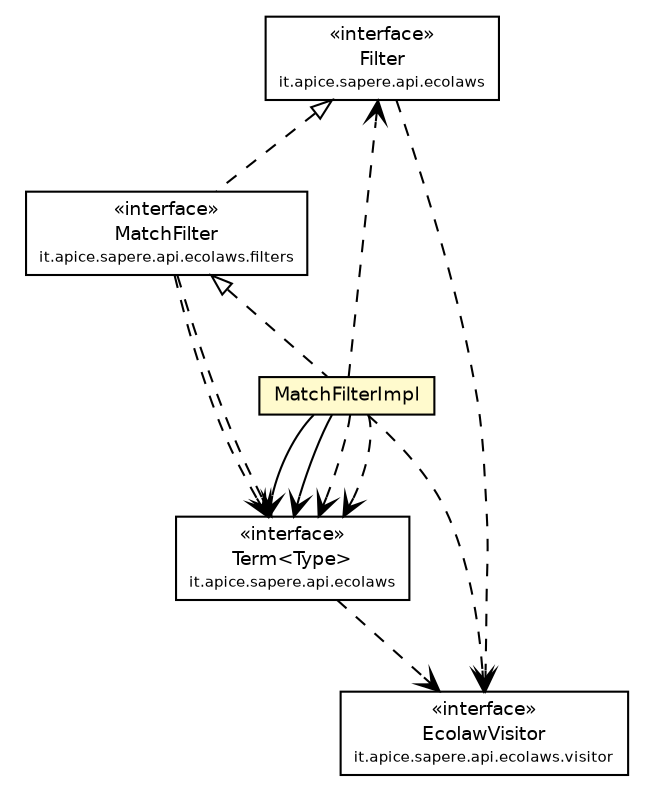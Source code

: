 #!/usr/local/bin/dot
#
# Class diagram 
# Generated by UmlGraph version 4.4 (http://www.spinellis.gr/sw/umlgraph)
#

digraph G {
	edge [fontname="Helvetica",fontsize=10,labelfontname="Helvetica",labelfontsize=10];
	node [fontname="Helvetica",fontsize=10,shape=plaintext];
	// it.apice.sapere.api.ecolaws.Term<Type>
	c38345 [label=<<table border="0" cellborder="1" cellspacing="0" cellpadding="2" port="p" href="../../Term.html">
		<tr><td><table border="0" cellspacing="0" cellpadding="1">
			<tr><td> &laquo;interface&raquo; </td></tr>
			<tr><td> Term&lt;Type&gt; </td></tr>
			<tr><td><font point-size="7.0"> it.apice.sapere.api.ecolaws </font></td></tr>
		</table></td></tr>
		</table>>, fontname="Helvetica", fontcolor="black", fontsize=9.0];
	// it.apice.sapere.api.ecolaws.Filter
	c38349 [label=<<table border="0" cellborder="1" cellspacing="0" cellpadding="2" port="p" href="../../Filter.html">
		<tr><td><table border="0" cellspacing="0" cellpadding="1">
			<tr><td> &laquo;interface&raquo; </td></tr>
			<tr><td> Filter </td></tr>
			<tr><td><font point-size="7.0"> it.apice.sapere.api.ecolaws </font></td></tr>
		</table></td></tr>
		</table>>, fontname="Helvetica", fontcolor="black", fontsize=9.0];
	// it.apice.sapere.api.ecolaws.filters.MatchFilter
	c38353 [label=<<table border="0" cellborder="1" cellspacing="0" cellpadding="2" port="p" href="../../filters/MatchFilter.html">
		<tr><td><table border="0" cellspacing="0" cellpadding="1">
			<tr><td> &laquo;interface&raquo; </td></tr>
			<tr><td> MatchFilter </td></tr>
			<tr><td><font point-size="7.0"> it.apice.sapere.api.ecolaws.filters </font></td></tr>
		</table></td></tr>
		</table>>, fontname="Helvetica", fontcolor="black", fontsize=9.0];
	// it.apice.sapere.api.ecolaws.visitor.EcolawVisitor
	c38380 [label=<<table border="0" cellborder="1" cellspacing="0" cellpadding="2" port="p" href="../../visitor/EcolawVisitor.html">
		<tr><td><table border="0" cellspacing="0" cellpadding="1">
			<tr><td> &laquo;interface&raquo; </td></tr>
			<tr><td> EcolawVisitor </td></tr>
			<tr><td><font point-size="7.0"> it.apice.sapere.api.ecolaws.visitor </font></td></tr>
		</table></td></tr>
		</table>>, fontname="Helvetica", fontcolor="black", fontsize=9.0];
	// it.apice.sapere.api.ecolaws.filter.impl.MatchFilterImpl
	c38440 [label=<<table border="0" cellborder="1" cellspacing="0" cellpadding="2" port="p" bgcolor="lemonChiffon" href="./MatchFilterImpl.html">
		<tr><td><table border="0" cellspacing="0" cellpadding="1">
			<tr><td> MatchFilterImpl </td></tr>
		</table></td></tr>
		</table>>, fontname="Helvetica", fontcolor="black", fontsize=9.0];
	//it.apice.sapere.api.ecolaws.filters.MatchFilter implements it.apice.sapere.api.ecolaws.Filter
	c38349:p -> c38353:p [dir=back,arrowtail=empty,style=dashed];
	//it.apice.sapere.api.ecolaws.filter.impl.MatchFilterImpl implements it.apice.sapere.api.ecolaws.filters.MatchFilter
	c38353:p -> c38440:p [dir=back,arrowtail=empty,style=dashed];
	// it.apice.sapere.api.ecolaws.filter.impl.MatchFilterImpl NAVASSOC it.apice.sapere.api.ecolaws.Term<Type>
	c38440:p -> c38345:p [taillabel="", label="", headlabel="", fontname="Helvetica", fontcolor="black", fontsize=10.0, color="black", arrowhead=open];
	// it.apice.sapere.api.ecolaws.filter.impl.MatchFilterImpl NAVASSOC it.apice.sapere.api.ecolaws.Term<Type>
	c38440:p -> c38345:p [taillabel="", label="", headlabel="", fontname="Helvetica", fontcolor="black", fontsize=10.0, color="black", arrowhead=open];
	// it.apice.sapere.api.ecolaws.Term<Type> DEPEND it.apice.sapere.api.ecolaws.visitor.EcolawVisitor
	c38345:p -> c38380:p [taillabel="", label="", headlabel="", fontname="Helvetica", fontcolor="black", fontsize=10.0, color="black", arrowhead=open, style=dashed];
	// it.apice.sapere.api.ecolaws.Filter DEPEND it.apice.sapere.api.ecolaws.visitor.EcolawVisitor
	c38349:p -> c38380:p [taillabel="", label="", headlabel="", fontname="Helvetica", fontcolor="black", fontsize=10.0, color="black", arrowhead=open, style=dashed];
	// it.apice.sapere.api.ecolaws.filters.MatchFilter DEPEND it.apice.sapere.api.ecolaws.Term<Type>
	c38353:p -> c38345:p [taillabel="", label="", headlabel="", fontname="Helvetica", fontcolor="black", fontsize=10.0, color="black", arrowhead=open, style=dashed];
	// it.apice.sapere.api.ecolaws.filters.MatchFilter DEPEND it.apice.sapere.api.ecolaws.Term<Type>
	c38353:p -> c38345:p [taillabel="", label="", headlabel="", fontname="Helvetica", fontcolor="black", fontsize=10.0, color="black", arrowhead=open, style=dashed];
	// it.apice.sapere.api.ecolaws.filter.impl.MatchFilterImpl DEPEND it.apice.sapere.api.ecolaws.Term<Type>
	c38440:p -> c38345:p [taillabel="", label="", headlabel="", fontname="Helvetica", fontcolor="black", fontsize=10.0, color="black", arrowhead=open, style=dashed];
	// it.apice.sapere.api.ecolaws.filter.impl.MatchFilterImpl DEPEND it.apice.sapere.api.ecolaws.Term<Type>
	c38440:p -> c38345:p [taillabel="", label="", headlabel="", fontname="Helvetica", fontcolor="black", fontsize=10.0, color="black", arrowhead=open, style=dashed];
	// it.apice.sapere.api.ecolaws.filter.impl.MatchFilterImpl DEPEND it.apice.sapere.api.ecolaws.visitor.EcolawVisitor
	c38440:p -> c38380:p [taillabel="", label="", headlabel="", fontname="Helvetica", fontcolor="black", fontsize=10.0, color="black", arrowhead=open, style=dashed];
	// it.apice.sapere.api.ecolaws.filter.impl.MatchFilterImpl DEPEND it.apice.sapere.api.ecolaws.Filter
	c38440:p -> c38349:p [taillabel="", label="", headlabel="", fontname="Helvetica", fontcolor="black", fontsize=10.0, color="black", arrowhead=open, style=dashed];
}

